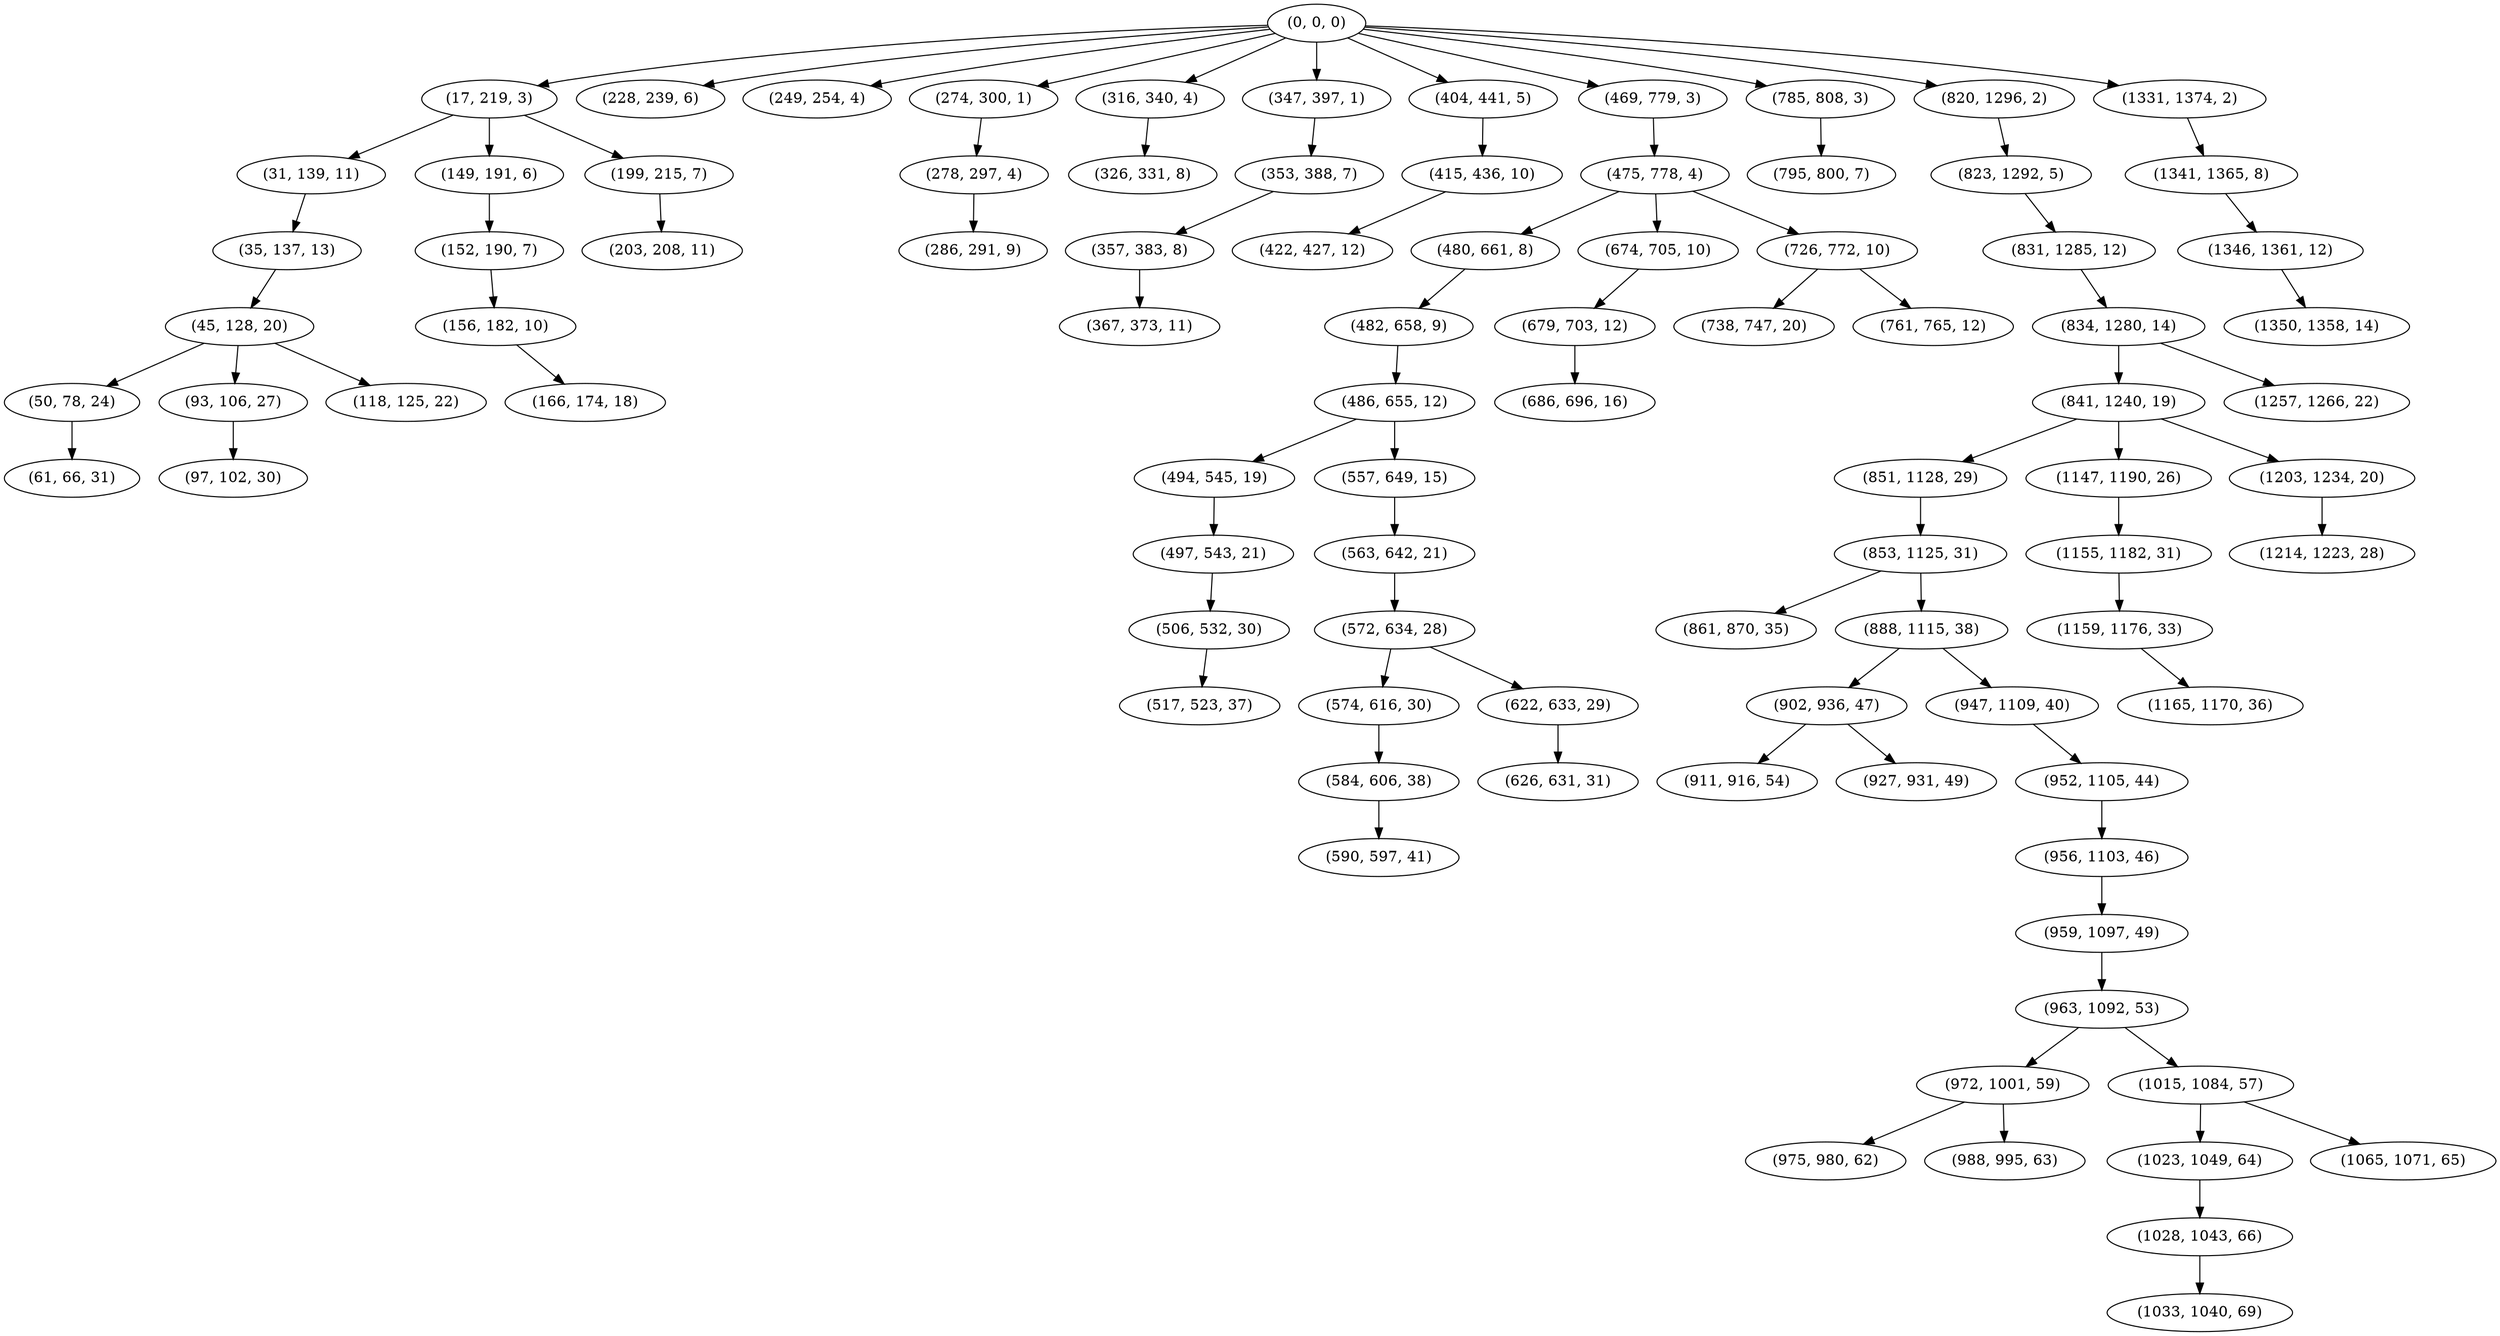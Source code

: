 digraph tree {
    "(0, 0, 0)";
    "(17, 219, 3)";
    "(31, 139, 11)";
    "(35, 137, 13)";
    "(45, 128, 20)";
    "(50, 78, 24)";
    "(61, 66, 31)";
    "(93, 106, 27)";
    "(97, 102, 30)";
    "(118, 125, 22)";
    "(149, 191, 6)";
    "(152, 190, 7)";
    "(156, 182, 10)";
    "(166, 174, 18)";
    "(199, 215, 7)";
    "(203, 208, 11)";
    "(228, 239, 6)";
    "(249, 254, 4)";
    "(274, 300, 1)";
    "(278, 297, 4)";
    "(286, 291, 9)";
    "(316, 340, 4)";
    "(326, 331, 8)";
    "(347, 397, 1)";
    "(353, 388, 7)";
    "(357, 383, 8)";
    "(367, 373, 11)";
    "(404, 441, 5)";
    "(415, 436, 10)";
    "(422, 427, 12)";
    "(469, 779, 3)";
    "(475, 778, 4)";
    "(480, 661, 8)";
    "(482, 658, 9)";
    "(486, 655, 12)";
    "(494, 545, 19)";
    "(497, 543, 21)";
    "(506, 532, 30)";
    "(517, 523, 37)";
    "(557, 649, 15)";
    "(563, 642, 21)";
    "(572, 634, 28)";
    "(574, 616, 30)";
    "(584, 606, 38)";
    "(590, 597, 41)";
    "(622, 633, 29)";
    "(626, 631, 31)";
    "(674, 705, 10)";
    "(679, 703, 12)";
    "(686, 696, 16)";
    "(726, 772, 10)";
    "(738, 747, 20)";
    "(761, 765, 12)";
    "(785, 808, 3)";
    "(795, 800, 7)";
    "(820, 1296, 2)";
    "(823, 1292, 5)";
    "(831, 1285, 12)";
    "(834, 1280, 14)";
    "(841, 1240, 19)";
    "(851, 1128, 29)";
    "(853, 1125, 31)";
    "(861, 870, 35)";
    "(888, 1115, 38)";
    "(902, 936, 47)";
    "(911, 916, 54)";
    "(927, 931, 49)";
    "(947, 1109, 40)";
    "(952, 1105, 44)";
    "(956, 1103, 46)";
    "(959, 1097, 49)";
    "(963, 1092, 53)";
    "(972, 1001, 59)";
    "(975, 980, 62)";
    "(988, 995, 63)";
    "(1015, 1084, 57)";
    "(1023, 1049, 64)";
    "(1028, 1043, 66)";
    "(1033, 1040, 69)";
    "(1065, 1071, 65)";
    "(1147, 1190, 26)";
    "(1155, 1182, 31)";
    "(1159, 1176, 33)";
    "(1165, 1170, 36)";
    "(1203, 1234, 20)";
    "(1214, 1223, 28)";
    "(1257, 1266, 22)";
    "(1331, 1374, 2)";
    "(1341, 1365, 8)";
    "(1346, 1361, 12)";
    "(1350, 1358, 14)";
    "(0, 0, 0)" -> "(17, 219, 3)";
    "(0, 0, 0)" -> "(228, 239, 6)";
    "(0, 0, 0)" -> "(249, 254, 4)";
    "(0, 0, 0)" -> "(274, 300, 1)";
    "(0, 0, 0)" -> "(316, 340, 4)";
    "(0, 0, 0)" -> "(347, 397, 1)";
    "(0, 0, 0)" -> "(404, 441, 5)";
    "(0, 0, 0)" -> "(469, 779, 3)";
    "(0, 0, 0)" -> "(785, 808, 3)";
    "(0, 0, 0)" -> "(820, 1296, 2)";
    "(0, 0, 0)" -> "(1331, 1374, 2)";
    "(17, 219, 3)" -> "(31, 139, 11)";
    "(17, 219, 3)" -> "(149, 191, 6)";
    "(17, 219, 3)" -> "(199, 215, 7)";
    "(31, 139, 11)" -> "(35, 137, 13)";
    "(35, 137, 13)" -> "(45, 128, 20)";
    "(45, 128, 20)" -> "(50, 78, 24)";
    "(45, 128, 20)" -> "(93, 106, 27)";
    "(45, 128, 20)" -> "(118, 125, 22)";
    "(50, 78, 24)" -> "(61, 66, 31)";
    "(93, 106, 27)" -> "(97, 102, 30)";
    "(149, 191, 6)" -> "(152, 190, 7)";
    "(152, 190, 7)" -> "(156, 182, 10)";
    "(156, 182, 10)" -> "(166, 174, 18)";
    "(199, 215, 7)" -> "(203, 208, 11)";
    "(274, 300, 1)" -> "(278, 297, 4)";
    "(278, 297, 4)" -> "(286, 291, 9)";
    "(316, 340, 4)" -> "(326, 331, 8)";
    "(347, 397, 1)" -> "(353, 388, 7)";
    "(353, 388, 7)" -> "(357, 383, 8)";
    "(357, 383, 8)" -> "(367, 373, 11)";
    "(404, 441, 5)" -> "(415, 436, 10)";
    "(415, 436, 10)" -> "(422, 427, 12)";
    "(469, 779, 3)" -> "(475, 778, 4)";
    "(475, 778, 4)" -> "(480, 661, 8)";
    "(475, 778, 4)" -> "(674, 705, 10)";
    "(475, 778, 4)" -> "(726, 772, 10)";
    "(480, 661, 8)" -> "(482, 658, 9)";
    "(482, 658, 9)" -> "(486, 655, 12)";
    "(486, 655, 12)" -> "(494, 545, 19)";
    "(486, 655, 12)" -> "(557, 649, 15)";
    "(494, 545, 19)" -> "(497, 543, 21)";
    "(497, 543, 21)" -> "(506, 532, 30)";
    "(506, 532, 30)" -> "(517, 523, 37)";
    "(557, 649, 15)" -> "(563, 642, 21)";
    "(563, 642, 21)" -> "(572, 634, 28)";
    "(572, 634, 28)" -> "(574, 616, 30)";
    "(572, 634, 28)" -> "(622, 633, 29)";
    "(574, 616, 30)" -> "(584, 606, 38)";
    "(584, 606, 38)" -> "(590, 597, 41)";
    "(622, 633, 29)" -> "(626, 631, 31)";
    "(674, 705, 10)" -> "(679, 703, 12)";
    "(679, 703, 12)" -> "(686, 696, 16)";
    "(726, 772, 10)" -> "(738, 747, 20)";
    "(726, 772, 10)" -> "(761, 765, 12)";
    "(785, 808, 3)" -> "(795, 800, 7)";
    "(820, 1296, 2)" -> "(823, 1292, 5)";
    "(823, 1292, 5)" -> "(831, 1285, 12)";
    "(831, 1285, 12)" -> "(834, 1280, 14)";
    "(834, 1280, 14)" -> "(841, 1240, 19)";
    "(834, 1280, 14)" -> "(1257, 1266, 22)";
    "(841, 1240, 19)" -> "(851, 1128, 29)";
    "(841, 1240, 19)" -> "(1147, 1190, 26)";
    "(841, 1240, 19)" -> "(1203, 1234, 20)";
    "(851, 1128, 29)" -> "(853, 1125, 31)";
    "(853, 1125, 31)" -> "(861, 870, 35)";
    "(853, 1125, 31)" -> "(888, 1115, 38)";
    "(888, 1115, 38)" -> "(902, 936, 47)";
    "(888, 1115, 38)" -> "(947, 1109, 40)";
    "(902, 936, 47)" -> "(911, 916, 54)";
    "(902, 936, 47)" -> "(927, 931, 49)";
    "(947, 1109, 40)" -> "(952, 1105, 44)";
    "(952, 1105, 44)" -> "(956, 1103, 46)";
    "(956, 1103, 46)" -> "(959, 1097, 49)";
    "(959, 1097, 49)" -> "(963, 1092, 53)";
    "(963, 1092, 53)" -> "(972, 1001, 59)";
    "(963, 1092, 53)" -> "(1015, 1084, 57)";
    "(972, 1001, 59)" -> "(975, 980, 62)";
    "(972, 1001, 59)" -> "(988, 995, 63)";
    "(1015, 1084, 57)" -> "(1023, 1049, 64)";
    "(1015, 1084, 57)" -> "(1065, 1071, 65)";
    "(1023, 1049, 64)" -> "(1028, 1043, 66)";
    "(1028, 1043, 66)" -> "(1033, 1040, 69)";
    "(1147, 1190, 26)" -> "(1155, 1182, 31)";
    "(1155, 1182, 31)" -> "(1159, 1176, 33)";
    "(1159, 1176, 33)" -> "(1165, 1170, 36)";
    "(1203, 1234, 20)" -> "(1214, 1223, 28)";
    "(1331, 1374, 2)" -> "(1341, 1365, 8)";
    "(1341, 1365, 8)" -> "(1346, 1361, 12)";
    "(1346, 1361, 12)" -> "(1350, 1358, 14)";
}
